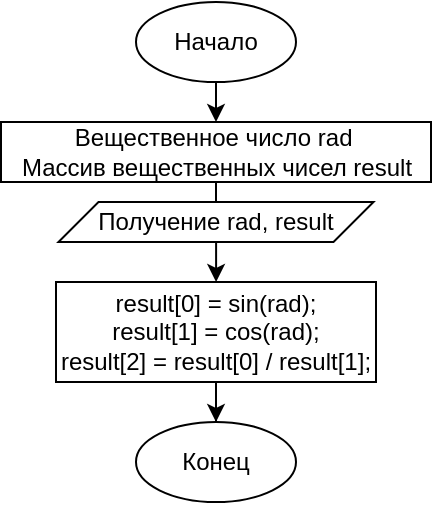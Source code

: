 <mxfile version="14.3.0" type="device"><diagram id="rqQzgaqE5HwuQP4C6qzI" name="Page-1"><mxGraphModel dx="601" dy="350" grid="1" gridSize="10" guides="1" tooltips="1" connect="1" arrows="1" fold="1" page="1" pageScale="1" pageWidth="827" pageHeight="1169" math="0" shadow="0"><root><mxCell id="0"/><mxCell id="1" parent="0"/><mxCell id="X6TsaH43rsw3EuDzbanR-41" style="edgeStyle=orthogonalEdgeStyle;rounded=0;orthogonalLoop=1;jettySize=auto;html=1;entryX=0.5;entryY=0;entryDx=0;entryDy=0;" edge="1" parent="1" source="X6TsaH43rsw3EuDzbanR-42"><mxGeometry relative="1" as="geometry"><mxPoint x="350.02" y="140" as="targetPoint"/></mxGeometry></mxCell><mxCell id="X6TsaH43rsw3EuDzbanR-42" value="Начало" style="ellipse;whiteSpace=wrap;html=1;" vertex="1" parent="1"><mxGeometry x="310" y="80" width="80" height="40" as="geometry"/></mxCell><mxCell id="X6TsaH43rsw3EuDzbanR-45" value="Конец" style="ellipse;whiteSpace=wrap;html=1;" vertex="1" parent="1"><mxGeometry x="310" y="290" width="80" height="40" as="geometry"/></mxCell><mxCell id="X6TsaH43rsw3EuDzbanR-145" style="edgeStyle=orthogonalEdgeStyle;rounded=0;orthogonalLoop=1;jettySize=auto;html=1;" edge="1" parent="1" source="X6TsaH43rsw3EuDzbanR-141" target="X6TsaH43rsw3EuDzbanR-142"><mxGeometry relative="1" as="geometry"/></mxCell><mxCell id="X6TsaH43rsw3EuDzbanR-141" value="Вещественное число rad&amp;nbsp;&lt;br&gt;Массив вещественных чисел result" style="rounded=0;whiteSpace=wrap;html=1;" vertex="1" parent="1"><mxGeometry x="242.5" y="140" width="215" height="30" as="geometry"/></mxCell><mxCell id="X6TsaH43rsw3EuDzbanR-147" style="edgeStyle=orthogonalEdgeStyle;rounded=0;orthogonalLoop=1;jettySize=auto;html=1;" edge="1" parent="1" source="X6TsaH43rsw3EuDzbanR-142"><mxGeometry relative="1" as="geometry"><mxPoint x="350.034" y="220" as="targetPoint"/></mxGeometry></mxCell><mxCell id="X6TsaH43rsw3EuDzbanR-142" value="Получение rad, result" style="shape=parallelogram;perimeter=parallelogramPerimeter;whiteSpace=wrap;html=1;fixedSize=1;" vertex="1" parent="1"><mxGeometry x="271.25" y="180" width="157.5" height="20" as="geometry"/></mxCell><mxCell id="X6TsaH43rsw3EuDzbanR-151" style="edgeStyle=orthogonalEdgeStyle;rounded=0;orthogonalLoop=1;jettySize=auto;html=1;" edge="1" parent="1" source="X6TsaH43rsw3EuDzbanR-150" target="X6TsaH43rsw3EuDzbanR-45"><mxGeometry relative="1" as="geometry"/></mxCell><mxCell id="X6TsaH43rsw3EuDzbanR-150" value="&lt;div&gt;result[0] = sin(rad);&lt;br&gt;&lt;/div&gt;&lt;div&gt;result[1] = cos(rad);&lt;/div&gt;&lt;div&gt;result[2] = result[0] / result[1];&lt;/div&gt;" style="rounded=0;whiteSpace=wrap;html=1;" vertex="1" parent="1"><mxGeometry x="270" y="220" width="160" height="50" as="geometry"/></mxCell></root></mxGraphModel></diagram></mxfile>